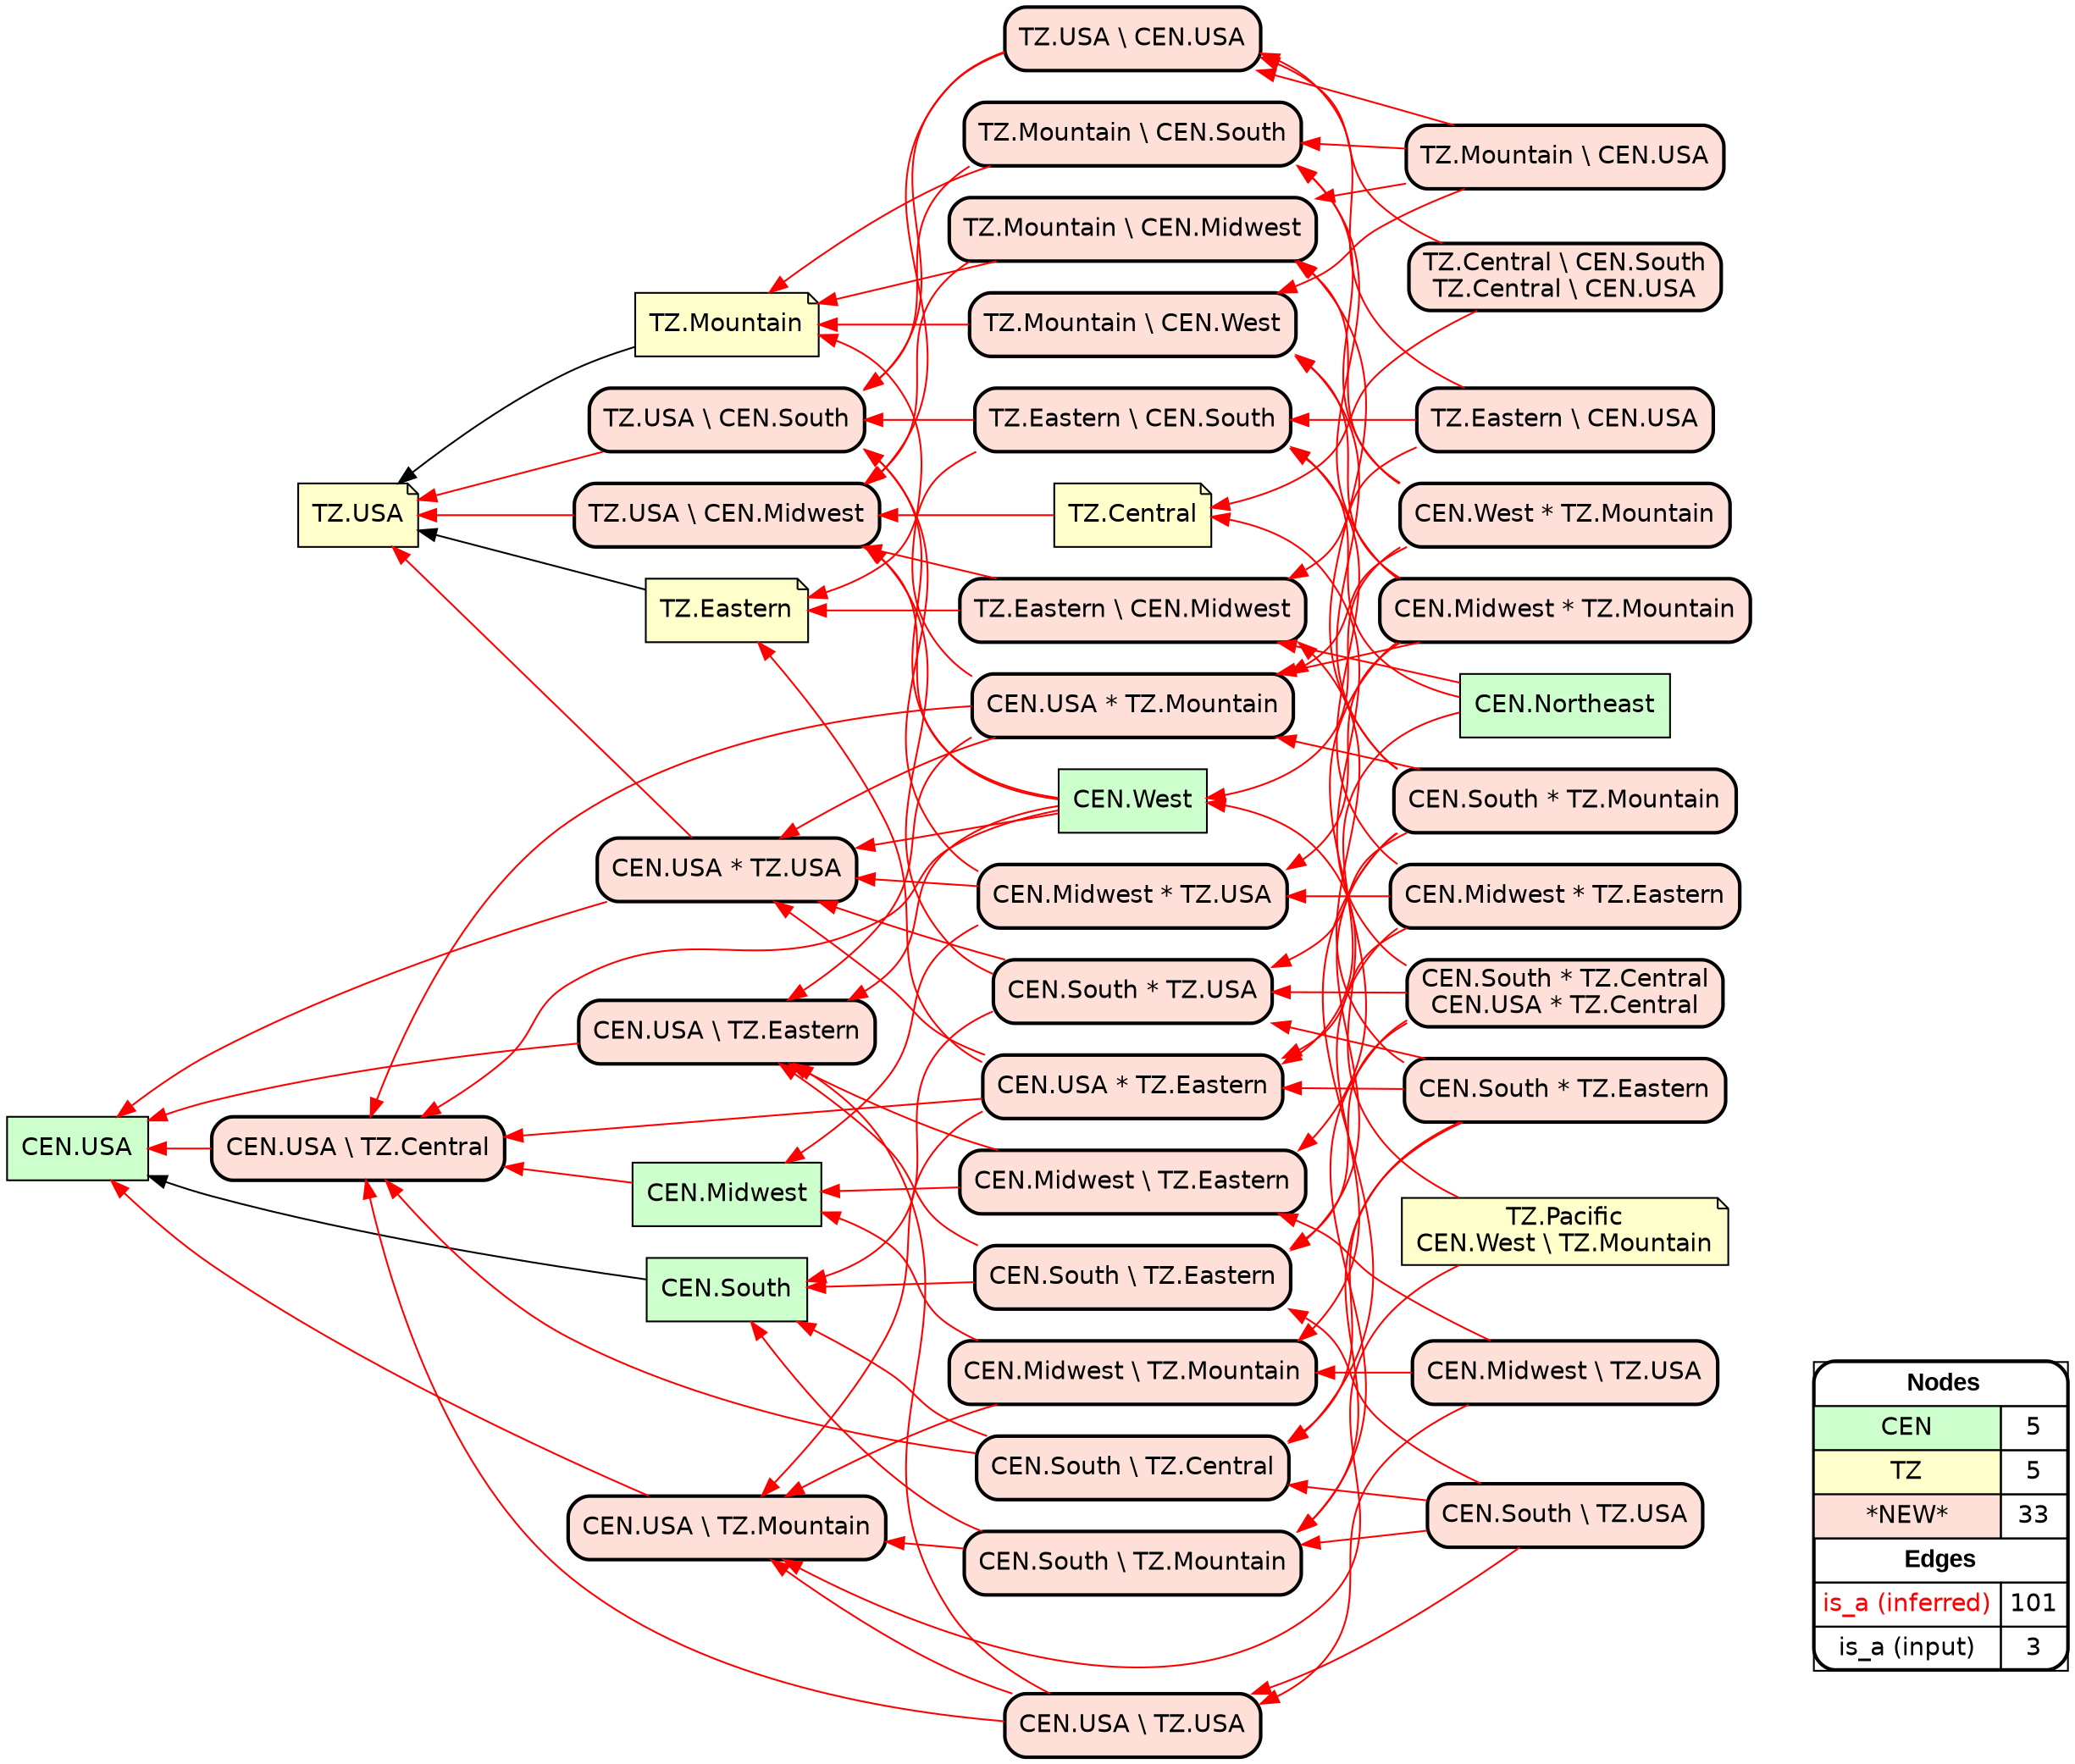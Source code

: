 digraph{
rankdir=RL
node[shape=box style=filled fillcolor="#CCFFCC" fontname="helvetica"] 
"CEN.Northeast"
"CEN.South"
"CEN.USA"
"CEN.Midwest"
"CEN.West"
node[shape=note style=filled fillcolor="#FFFFCC" fontname="helvetica"] 
"TZ.Mountain"
"TZ.Central"
"TZ.Eastern"
"TZ.Pacific\nCEN.West \\ TZ.Mountain"
"TZ.USA"
node[shape=box style="filled,rounded,bold" fillcolor="#FFE0D8" fontname="helvetica"] 
"CEN.South * TZ.Eastern"
"CEN.South \\ TZ.Eastern"
"TZ.USA \\ CEN.Midwest"
"CEN.South * TZ.Mountain"
"CEN.Midwest \\ TZ.Mountain"
"CEN.Midwest * TZ.Eastern"
"TZ.Central \\ CEN.South\nTZ.Central \\ CEN.USA"
"CEN.West * TZ.Mountain"
"CEN.Midwest * TZ.Mountain"
"TZ.Mountain \\ CEN.West"
"CEN.USA * TZ.Eastern"
"CEN.USA \\ TZ.Mountain"
"TZ.Mountain \\ CEN.Midwest"
"CEN.South \\ TZ.Mountain"
"TZ.Mountain \\ CEN.South"
"CEN.South \\ TZ.Central"
"CEN.USA \\ TZ.USA"
"TZ.Eastern \\ CEN.South"
"TZ.Mountain \\ CEN.USA"
"TZ.USA \\ CEN.South"
"CEN.South \\ TZ.USA"
"CEN.Midwest * TZ.USA"
"CEN.South * TZ.Central\nCEN.USA * TZ.Central"
"TZ.Eastern \\ CEN.USA"
"TZ.USA \\ CEN.USA"
"CEN.USA * TZ.Mountain"
"CEN.USA * TZ.USA"
"CEN.USA \\ TZ.Eastern"
"CEN.USA \\ TZ.Central"
"CEN.Midwest \\ TZ.USA"
"TZ.Eastern \\ CEN.Midwest"
"CEN.South * TZ.USA"
"CEN.Midwest \\ TZ.Eastern"
edge[arrowhead=normal style=dotted color="#000000" constraint=true penwidth=1]
edge[arrowhead=normal style=solid color="#FF0000" constraint=true penwidth=1]
"CEN.South * TZ.Central\nCEN.USA * TZ.Central" -> "CEN.South \\ TZ.Mountain"
"TZ.Central" -> "TZ.USA \\ CEN.Midwest"
"TZ.USA \\ CEN.South" -> "TZ.USA"
"CEN.Midwest * TZ.Mountain" -> "TZ.Mountain \\ CEN.South"
"CEN.USA * TZ.Mountain" -> "TZ.Mountain"
"CEN.South * TZ.Central\nCEN.USA * TZ.Central" -> "CEN.South \\ TZ.Eastern"
"CEN.Midwest * TZ.USA" -> "TZ.USA \\ CEN.South"
"TZ.Mountain \\ CEN.South" -> "TZ.Mountain"
"CEN.Northeast" -> "CEN.USA * TZ.Eastern"
"TZ.Eastern \\ CEN.South" -> "TZ.USA \\ CEN.South"
"TZ.Eastern \\ CEN.USA" -> "TZ.USA \\ CEN.USA"
"CEN.Midwest * TZ.Mountain" -> "CEN.USA * TZ.Mountain"
"CEN.West" -> "CEN.USA \\ TZ.Eastern"
"CEN.Midwest \\ TZ.USA" -> "CEN.Midwest \\ TZ.Eastern"
"CEN.South * TZ.Central\nCEN.USA * TZ.Central" -> "CEN.South * TZ.USA"
"TZ.Central \\ CEN.South\nTZ.Central \\ CEN.USA" -> "TZ.Central"
"TZ.Pacific\nCEN.West \\ TZ.Mountain" -> "CEN.West"
"CEN.West * TZ.Mountain" -> "CEN.USA * TZ.Mountain"
"CEN.Midwest * TZ.Eastern" -> "TZ.Eastern \\ CEN.South"
"TZ.Eastern \\ CEN.USA" -> "TZ.Eastern \\ CEN.Midwest"
"CEN.USA * TZ.Eastern" -> "CEN.USA * TZ.USA"
"CEN.South * TZ.USA" -> "CEN.USA * TZ.USA"
"CEN.South * TZ.Mountain" -> "CEN.South * TZ.USA"
"CEN.South * TZ.Eastern" -> "TZ.Eastern \\ CEN.Midwest"
"CEN.USA * TZ.USA" -> "TZ.USA"
"CEN.USA * TZ.Mountain" -> "CEN.USA \\ TZ.Eastern"
"CEN.South * TZ.Eastern" -> "CEN.USA * TZ.Eastern"
"CEN.Midwest \\ TZ.Eastern" -> "CEN.Midwest"
"CEN.South \\ TZ.Mountain" -> "CEN.South"
"CEN.South \\ TZ.Central" -> "CEN.USA \\ TZ.Central"
"CEN.South \\ TZ.USA" -> "CEN.USA \\ TZ.USA"
"CEN.Midwest * TZ.USA" -> "CEN.USA * TZ.USA"
"CEN.Midwest \\ TZ.USA" -> "CEN.USA \\ TZ.USA"
"CEN.USA * TZ.Mountain" -> "CEN.USA \\ TZ.Central"
"CEN.South * TZ.Mountain" -> "TZ.Mountain \\ CEN.West"
"CEN.South \\ TZ.USA" -> "CEN.South \\ TZ.Eastern"
"TZ.Eastern \\ CEN.South" -> "TZ.Eastern"
"CEN.South * TZ.Eastern" -> "CEN.South * TZ.USA"
"CEN.South * TZ.Central\nCEN.USA * TZ.Central" -> "TZ.Central"
"CEN.USA \\ TZ.Mountain" -> "CEN.USA"
"TZ.Pacific\nCEN.West \\ TZ.Mountain" -> "CEN.USA \\ TZ.Mountain"
"CEN.Midwest * TZ.Eastern" -> "CEN.Midwest * TZ.USA"
"CEN.South \\ TZ.Eastern" -> "CEN.South"
"CEN.South * TZ.USA" -> "CEN.South"
"CEN.South * TZ.Mountain" -> "TZ.Mountain \\ CEN.Midwest"
"CEN.Midwest * TZ.Mountain" -> "TZ.Mountain \\ CEN.West"
"CEN.Midwest \\ TZ.Mountain" -> "CEN.USA \\ TZ.Mountain"
"CEN.USA * TZ.Eastern" -> "CEN.USA \\ TZ.Mountain"
"TZ.Mountain \\ CEN.South" -> "TZ.USA \\ CEN.South"
"CEN.Midwest * TZ.Mountain" -> "CEN.Midwest \\ TZ.Eastern"
"CEN.West" -> "TZ.USA \\ CEN.Midwest"
"TZ.USA \\ CEN.Midwest" -> "TZ.USA"
"TZ.USA \\ CEN.USA" -> "TZ.USA \\ CEN.South"
"CEN.Midwest" -> "CEN.USA \\ TZ.Central"
"TZ.Mountain \\ CEN.Midwest" -> "TZ.USA \\ CEN.Midwest"
"TZ.Mountain \\ CEN.USA" -> "TZ.Mountain \\ CEN.South"
"CEN.Midwest * TZ.Mountain" -> "CEN.Midwest * TZ.USA"
"TZ.Eastern \\ CEN.USA" -> "TZ.Eastern \\ CEN.South"
"CEN.South \\ TZ.Central" -> "CEN.South"
"CEN.USA \\ TZ.USA" -> "CEN.USA \\ TZ.Central"
"TZ.Mountain \\ CEN.USA" -> "TZ.Mountain \\ CEN.West"
"CEN.South * TZ.Eastern" -> "CEN.South \\ TZ.Mountain"
"CEN.West" -> "TZ.USA \\ CEN.South"
"TZ.Central \\ CEN.South\nTZ.Central \\ CEN.USA" -> "TZ.USA \\ CEN.USA"
"CEN.West * TZ.Mountain" -> "TZ.Mountain \\ CEN.Midwest"
"CEN.South \\ TZ.USA" -> "CEN.South \\ TZ.Central"
"CEN.Midwest * TZ.USA" -> "CEN.Midwest"
"CEN.Midwest * TZ.Eastern" -> "CEN.Midwest \\ TZ.Mountain"
"TZ.Eastern \\ CEN.Midwest" -> "TZ.Eastern"
"CEN.USA * TZ.Mountain" -> "CEN.USA * TZ.USA"
"CEN.West" -> "CEN.USA \\ TZ.Central"
"CEN.USA \\ TZ.USA" -> "CEN.USA \\ TZ.Eastern"
"CEN.USA * TZ.Eastern" -> "CEN.USA \\ TZ.Central"
"CEN.West" -> "CEN.USA * TZ.USA"
"CEN.Midwest * TZ.Eastern" -> "CEN.USA * TZ.Eastern"
"CEN.Midwest \\ TZ.Mountain" -> "CEN.Midwest"
"CEN.Midwest \\ TZ.Eastern" -> "CEN.USA \\ TZ.Eastern"
"CEN.South * TZ.Mountain" -> "CEN.USA * TZ.Mountain"
"TZ.Mountain \\ CEN.West" -> "TZ.Mountain"
"TZ.Mountain \\ CEN.USA" -> "TZ.Mountain \\ CEN.Midwest"
"TZ.Eastern \\ CEN.Midwest" -> "TZ.USA \\ CEN.Midwest"
"CEN.West * TZ.Mountain" -> "CEN.West"
"CEN.Northeast" -> "TZ.Eastern \\ CEN.South"
"TZ.USA \\ CEN.USA" -> "TZ.USA \\ CEN.Midwest"
"CEN.South * TZ.Mountain" -> "CEN.South \\ TZ.Central"
"CEN.Midwest \\ TZ.USA" -> "CEN.Midwest \\ TZ.Mountain"
"CEN.Northeast" -> "TZ.Eastern \\ CEN.Midwest"
"CEN.West * TZ.Mountain" -> "TZ.Mountain \\ CEN.South"
"CEN.USA * TZ.USA" -> "CEN.USA"
"CEN.South \\ TZ.Eastern" -> "CEN.USA \\ TZ.Eastern"
"CEN.South * TZ.Eastern" -> "CEN.South \\ TZ.Central"
"CEN.USA \\ TZ.USA" -> "CEN.USA \\ TZ.Mountain"
"CEN.South \\ TZ.USA" -> "CEN.South \\ TZ.Mountain"
"CEN.South \\ TZ.Mountain" -> "CEN.USA \\ TZ.Mountain"
"CEN.USA \\ TZ.Eastern" -> "CEN.USA"
"CEN.South * TZ.USA" -> "TZ.USA \\ CEN.Midwest"
"CEN.USA * TZ.Eastern" -> "TZ.Eastern"
"TZ.Mountain \\ CEN.Midwest" -> "TZ.Mountain"
"CEN.USA \\ TZ.Central" -> "CEN.USA"
"TZ.Mountain \\ CEN.USA" -> "TZ.USA \\ CEN.USA"
"CEN.South * TZ.Mountain" -> "CEN.South \\ TZ.Eastern"
edge[arrowhead=normal style=solid color="#000000" constraint=true penwidth=1]
"CEN.South" -> "CEN.USA"
"TZ.Mountain" -> "TZ.USA"
"TZ.Eastern" -> "TZ.USA"
node[shape=box] 
{rank=source Legend [fillcolor= white margin=0 label=< 
 <TABLE BORDER="0" CELLBORDER="1" CELLSPACING="0" CELLPADDING="4"> 
<TR> <TD COLSPAN="2"><font face="Arial Black"> Nodes</font></TD> </TR> 
<TR> 
 <TD bgcolor="#CCFFCC" fontname="helvetica">CEN</TD> 
 <TD>5</TD> 
 </TR> 
<TR> 
 <TD bgcolor="#FFFFCC" fontname="helvetica">TZ</TD> 
 <TD>5</TD> 
 </TR> 
<TR> 
 <TD bgcolor="#FFE0D8" fontname="helvetica">*NEW*</TD> 
 <TD>33</TD> 
 </TR> 
<TR> <TD COLSPAN="2"><font face = "Arial Black"> Edges </font></TD> </TR> 
<TR> 
 <TD><font color ="#FF0000">is_a (inferred)</font></TD><TD>101</TD>
</TR>
<TR> 
 <TD><font color ="#000000">is_a (input)</font></TD><TD>3</TD>
</TR>
</TABLE> 
 >] } 
}